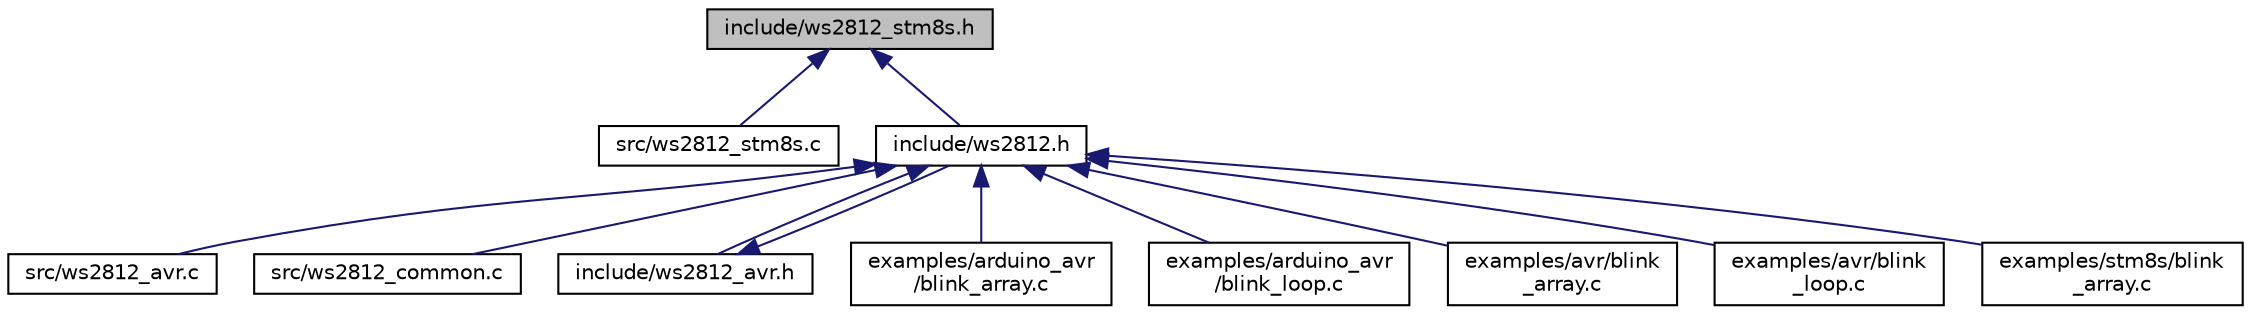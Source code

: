 digraph "include/ws2812_stm8s.h"
{
 // LATEX_PDF_SIZE
  edge [fontname="Helvetica",fontsize="10",labelfontname="Helvetica",labelfontsize="10"];
  node [fontname="Helvetica",fontsize="10",shape=record];
  Node1 [label="include/ws2812_stm8s.h",height=0.2,width=0.4,color="black", fillcolor="grey75", style="filled", fontcolor="black",tooltip="Provides STM8S platform specific definitions."];
  Node1 -> Node2 [dir="back",color="midnightblue",fontsize="10",style="solid",fontname="Helvetica"];
  Node2 [label="src/ws2812_stm8s.c",height=0.2,width=0.4,color="black", fillcolor="white", style="filled",URL="$ws2812__stm8s_8c.html",tooltip="Driver code for STM8S chips."];
  Node1 -> Node3 [dir="back",color="midnightblue",fontsize="10",style="solid",fontname="Helvetica"];
  Node3 [label="include/ws2812.h",height=0.2,width=0.4,color="black", fillcolor="white", style="filled",URL="$ws2812_8h.html",tooltip="Exposes the Tiny-WS2812 library interface."];
  Node3 -> Node4 [dir="back",color="midnightblue",fontsize="10",style="solid",fontname="Helvetica"];
  Node4 [label="src/ws2812_avr.c",height=0.2,width=0.4,color="black", fillcolor="white", style="filled",URL="$ws2812__avr_8c.html",tooltip="Driver code for AVR chips."];
  Node3 -> Node5 [dir="back",color="midnightblue",fontsize="10",style="solid",fontname="Helvetica"];
  Node5 [label="src/ws2812_common.c",height=0.2,width=0.4,color="black", fillcolor="white", style="filled",URL="$ws2812__common_8c.html",tooltip="Common code shared accross all supported platforms."];
  Node3 -> Node6 [dir="back",color="midnightblue",fontsize="10",style="solid",fontname="Helvetica"];
  Node6 [label="include/ws2812_avr.h",height=0.2,width=0.4,color="black", fillcolor="white", style="filled",URL="$ws2812__avr_8h.html",tooltip="Provides AVR platform specific definitions."];
  Node6 -> Node3 [dir="back",color="midnightblue",fontsize="10",style="solid",fontname="Helvetica"];
  Node3 -> Node7 [dir="back",color="midnightblue",fontsize="10",style="solid",fontname="Helvetica"];
  Node7 [label="examples/arduino_avr\l/blink_array.c",height=0.2,width=0.4,color="black", fillcolor="white", style="filled",URL="$arduino__avr_2blink__array_8c.html",tooltip="Blinks one or more WS2812 devices using a RGB array."];
  Node3 -> Node8 [dir="back",color="midnightblue",fontsize="10",style="solid",fontname="Helvetica"];
  Node8 [label="examples/arduino_avr\l/blink_loop.c",height=0.2,width=0.4,color="black", fillcolor="white", style="filled",URL="$arduino__avr_2blink__loop_8c.html",tooltip="Blinks one or more WS2812 devices using a more memory efficient method than the blink_array...."];
  Node3 -> Node9 [dir="back",color="midnightblue",fontsize="10",style="solid",fontname="Helvetica"];
  Node9 [label="examples/avr/blink\l_array.c",height=0.2,width=0.4,color="black", fillcolor="white", style="filled",URL="$avr_2blink__array_8c.html",tooltip="Blinks one or more WS2812 devices using a RGB array."];
  Node3 -> Node10 [dir="back",color="midnightblue",fontsize="10",style="solid",fontname="Helvetica"];
  Node10 [label="examples/avr/blink\l_loop.c",height=0.2,width=0.4,color="black", fillcolor="white", style="filled",URL="$avr_2blink__loop_8c.html",tooltip="Blinks one or more WS2812 devices using a more memory efficient method than the blink_array...."];
  Node3 -> Node11 [dir="back",color="midnightblue",fontsize="10",style="solid",fontname="Helvetica"];
  Node11 [label="examples/stm8s/blink\l_array.c",height=0.2,width=0.4,color="black", fillcolor="white", style="filled",URL="$stm8s_2blink__array_8c.html",tooltip="Blinks one or more WS2812 devices using a RGB array."];
}
